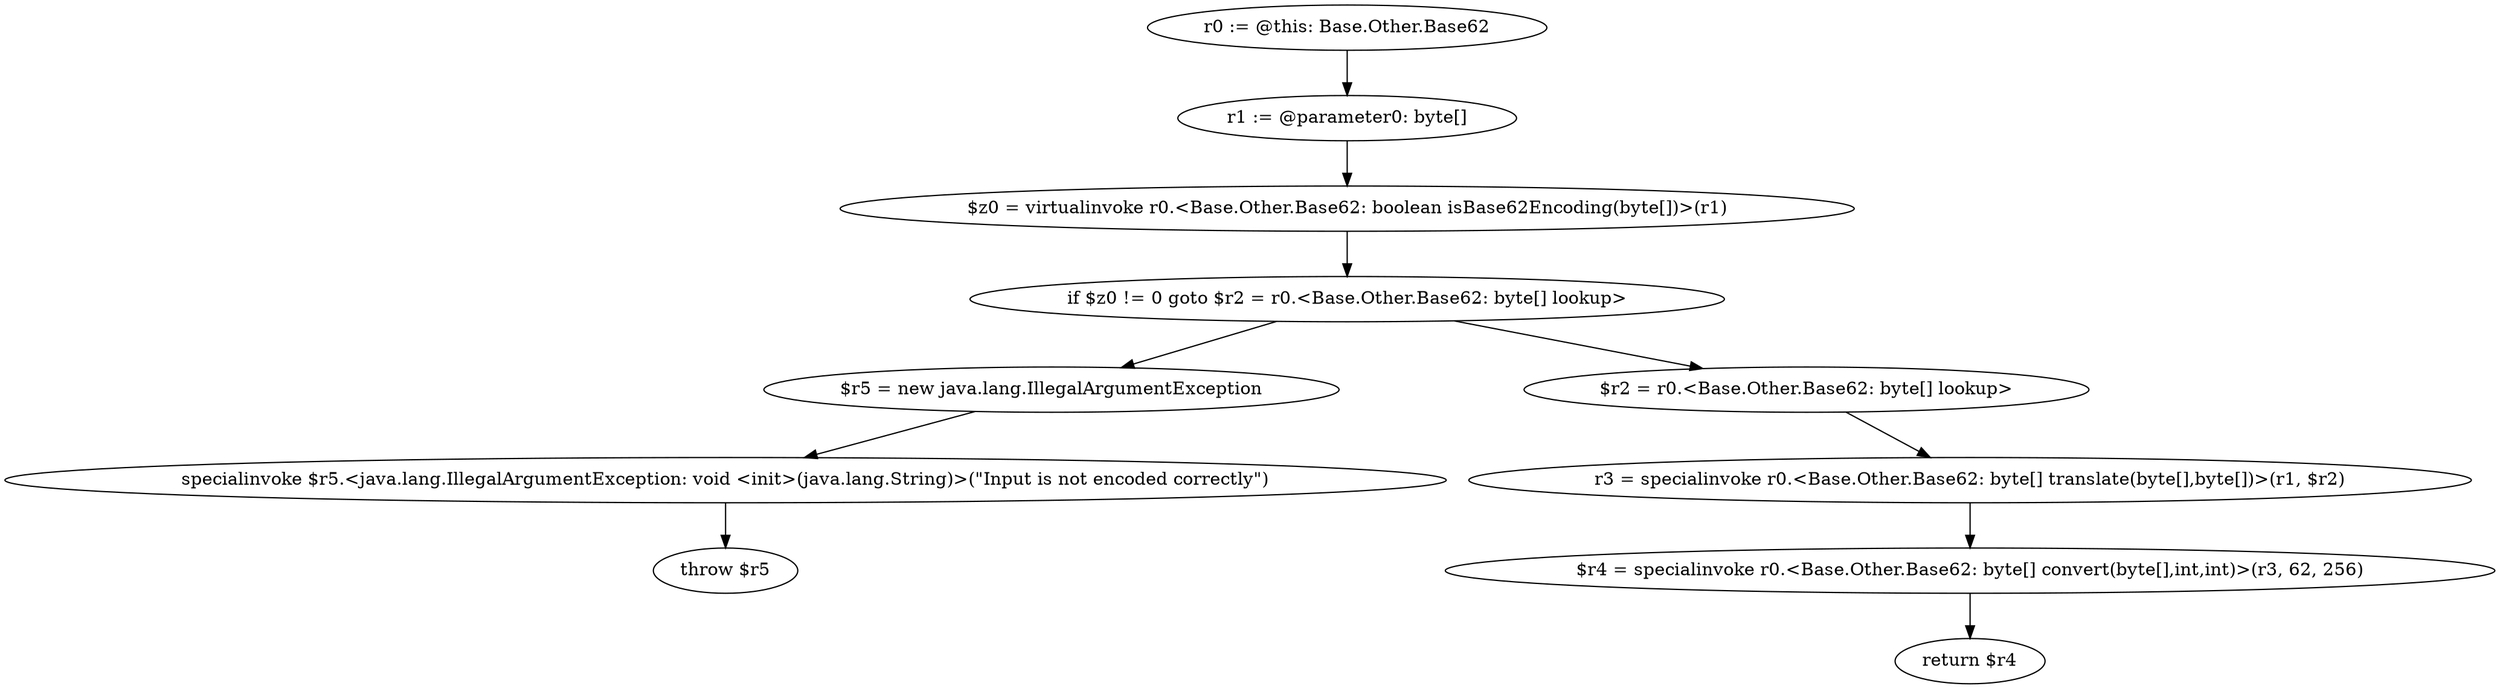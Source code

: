 digraph "unitGraph" {
    "r0 := @this: Base.Other.Base62"
    "r1 := @parameter0: byte[]"
    "$z0 = virtualinvoke r0.<Base.Other.Base62: boolean isBase62Encoding(byte[])>(r1)"
    "if $z0 != 0 goto $r2 = r0.<Base.Other.Base62: byte[] lookup>"
    "$r5 = new java.lang.IllegalArgumentException"
    "specialinvoke $r5.<java.lang.IllegalArgumentException: void <init>(java.lang.String)>(\"Input is not encoded correctly\")"
    "throw $r5"
    "$r2 = r0.<Base.Other.Base62: byte[] lookup>"
    "r3 = specialinvoke r0.<Base.Other.Base62: byte[] translate(byte[],byte[])>(r1, $r2)"
    "$r4 = specialinvoke r0.<Base.Other.Base62: byte[] convert(byte[],int,int)>(r3, 62, 256)"
    "return $r4"
    "r0 := @this: Base.Other.Base62"->"r1 := @parameter0: byte[]";
    "r1 := @parameter0: byte[]"->"$z0 = virtualinvoke r0.<Base.Other.Base62: boolean isBase62Encoding(byte[])>(r1)";
    "$z0 = virtualinvoke r0.<Base.Other.Base62: boolean isBase62Encoding(byte[])>(r1)"->"if $z0 != 0 goto $r2 = r0.<Base.Other.Base62: byte[] lookup>";
    "if $z0 != 0 goto $r2 = r0.<Base.Other.Base62: byte[] lookup>"->"$r5 = new java.lang.IllegalArgumentException";
    "if $z0 != 0 goto $r2 = r0.<Base.Other.Base62: byte[] lookup>"->"$r2 = r0.<Base.Other.Base62: byte[] lookup>";
    "$r5 = new java.lang.IllegalArgumentException"->"specialinvoke $r5.<java.lang.IllegalArgumentException: void <init>(java.lang.String)>(\"Input is not encoded correctly\")";
    "specialinvoke $r5.<java.lang.IllegalArgumentException: void <init>(java.lang.String)>(\"Input is not encoded correctly\")"->"throw $r5";
    "$r2 = r0.<Base.Other.Base62: byte[] lookup>"->"r3 = specialinvoke r0.<Base.Other.Base62: byte[] translate(byte[],byte[])>(r1, $r2)";
    "r3 = specialinvoke r0.<Base.Other.Base62: byte[] translate(byte[],byte[])>(r1, $r2)"->"$r4 = specialinvoke r0.<Base.Other.Base62: byte[] convert(byte[],int,int)>(r3, 62, 256)";
    "$r4 = specialinvoke r0.<Base.Other.Base62: byte[] convert(byte[],int,int)>(r3, 62, 256)"->"return $r4";
}
